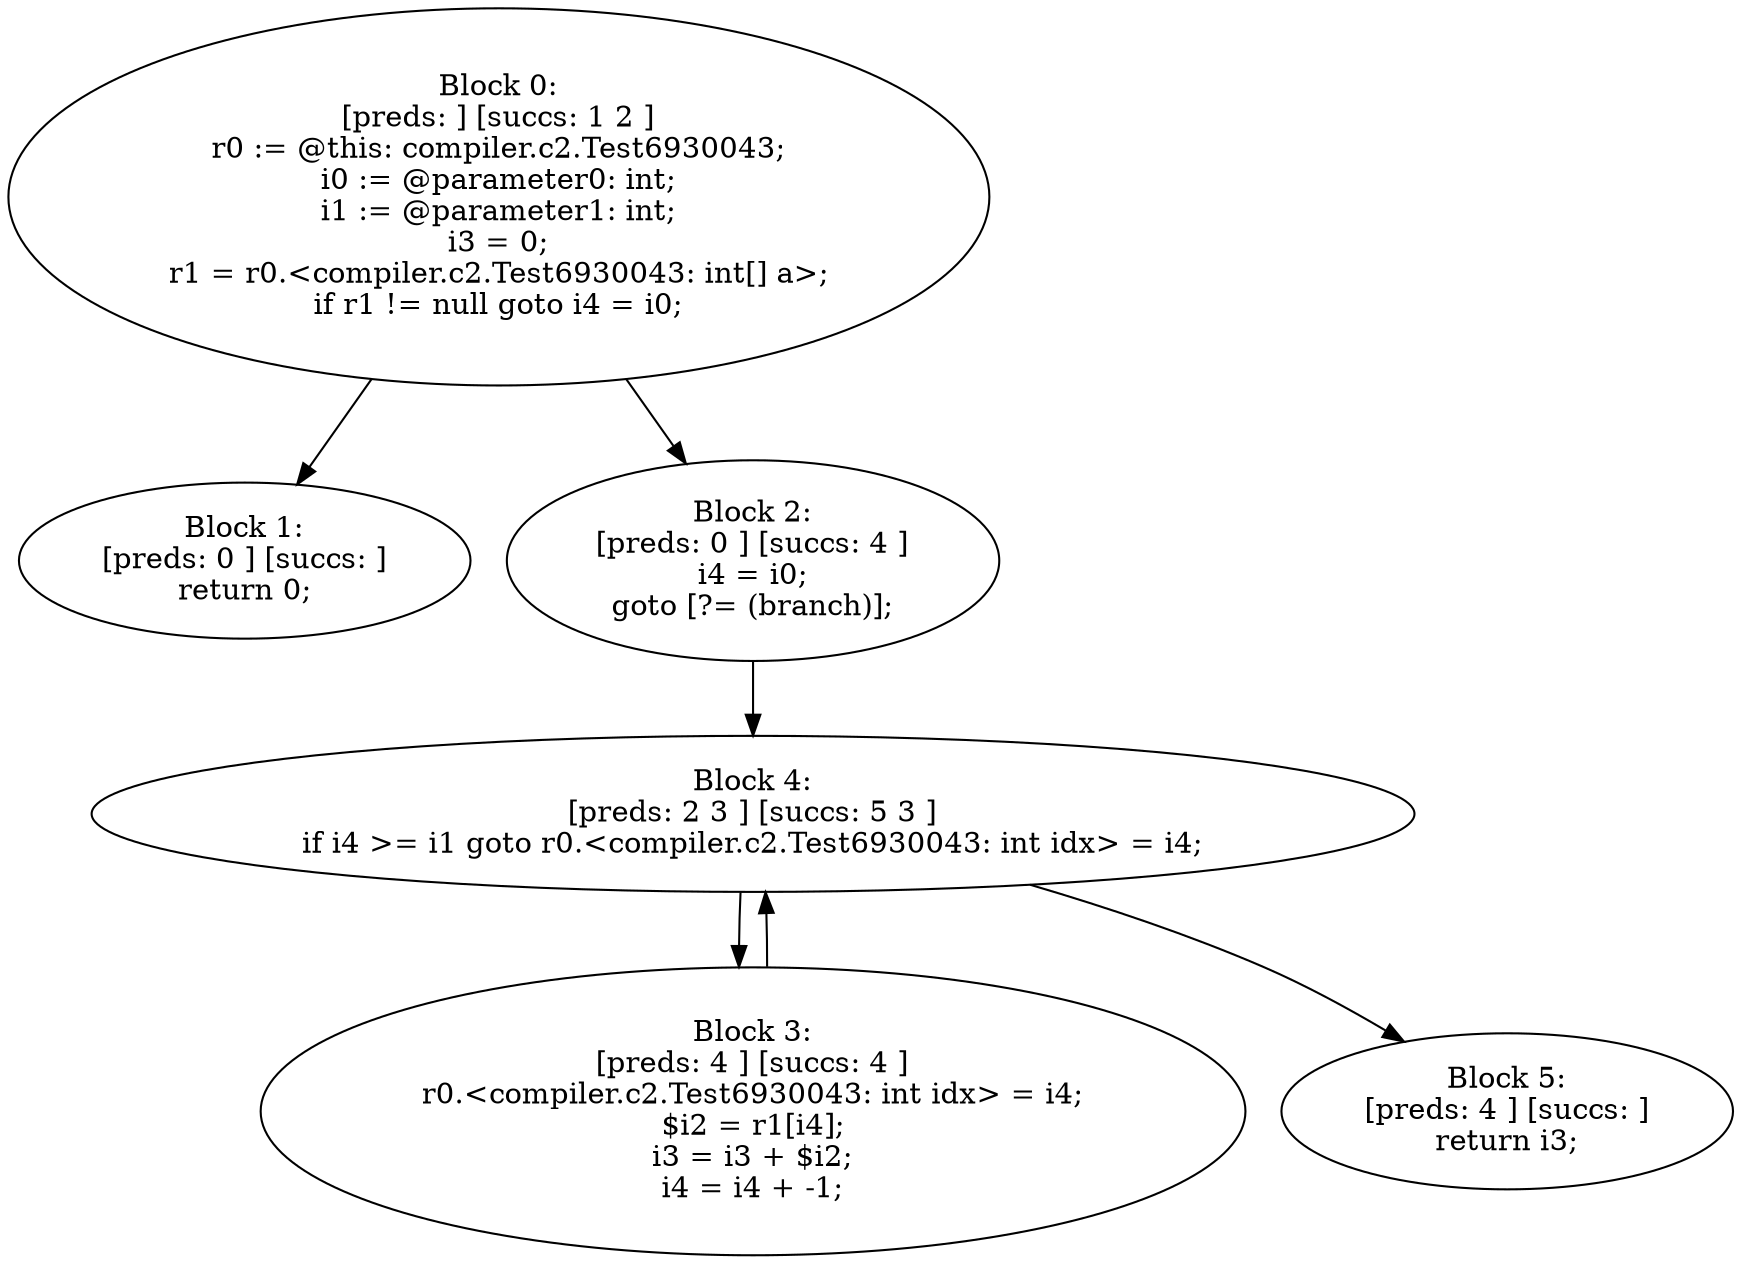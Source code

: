 digraph "unitGraph" {
    "Block 0:
[preds: ] [succs: 1 2 ]
r0 := @this: compiler.c2.Test6930043;
i0 := @parameter0: int;
i1 := @parameter1: int;
i3 = 0;
r1 = r0.<compiler.c2.Test6930043: int[] a>;
if r1 != null goto i4 = i0;
"
    "Block 1:
[preds: 0 ] [succs: ]
return 0;
"
    "Block 2:
[preds: 0 ] [succs: 4 ]
i4 = i0;
goto [?= (branch)];
"
    "Block 3:
[preds: 4 ] [succs: 4 ]
r0.<compiler.c2.Test6930043: int idx> = i4;
$i2 = r1[i4];
i3 = i3 + $i2;
i4 = i4 + -1;
"
    "Block 4:
[preds: 2 3 ] [succs: 5 3 ]
if i4 >= i1 goto r0.<compiler.c2.Test6930043: int idx> = i4;
"
    "Block 5:
[preds: 4 ] [succs: ]
return i3;
"
    "Block 0:
[preds: ] [succs: 1 2 ]
r0 := @this: compiler.c2.Test6930043;
i0 := @parameter0: int;
i1 := @parameter1: int;
i3 = 0;
r1 = r0.<compiler.c2.Test6930043: int[] a>;
if r1 != null goto i4 = i0;
"->"Block 1:
[preds: 0 ] [succs: ]
return 0;
";
    "Block 0:
[preds: ] [succs: 1 2 ]
r0 := @this: compiler.c2.Test6930043;
i0 := @parameter0: int;
i1 := @parameter1: int;
i3 = 0;
r1 = r0.<compiler.c2.Test6930043: int[] a>;
if r1 != null goto i4 = i0;
"->"Block 2:
[preds: 0 ] [succs: 4 ]
i4 = i0;
goto [?= (branch)];
";
    "Block 2:
[preds: 0 ] [succs: 4 ]
i4 = i0;
goto [?= (branch)];
"->"Block 4:
[preds: 2 3 ] [succs: 5 3 ]
if i4 >= i1 goto r0.<compiler.c2.Test6930043: int idx> = i4;
";
    "Block 3:
[preds: 4 ] [succs: 4 ]
r0.<compiler.c2.Test6930043: int idx> = i4;
$i2 = r1[i4];
i3 = i3 + $i2;
i4 = i4 + -1;
"->"Block 4:
[preds: 2 3 ] [succs: 5 3 ]
if i4 >= i1 goto r0.<compiler.c2.Test6930043: int idx> = i4;
";
    "Block 4:
[preds: 2 3 ] [succs: 5 3 ]
if i4 >= i1 goto r0.<compiler.c2.Test6930043: int idx> = i4;
"->"Block 5:
[preds: 4 ] [succs: ]
return i3;
";
    "Block 4:
[preds: 2 3 ] [succs: 5 3 ]
if i4 >= i1 goto r0.<compiler.c2.Test6930043: int idx> = i4;
"->"Block 3:
[preds: 4 ] [succs: 4 ]
r0.<compiler.c2.Test6930043: int idx> = i4;
$i2 = r1[i4];
i3 = i3 + $i2;
i4 = i4 + -1;
";
}

